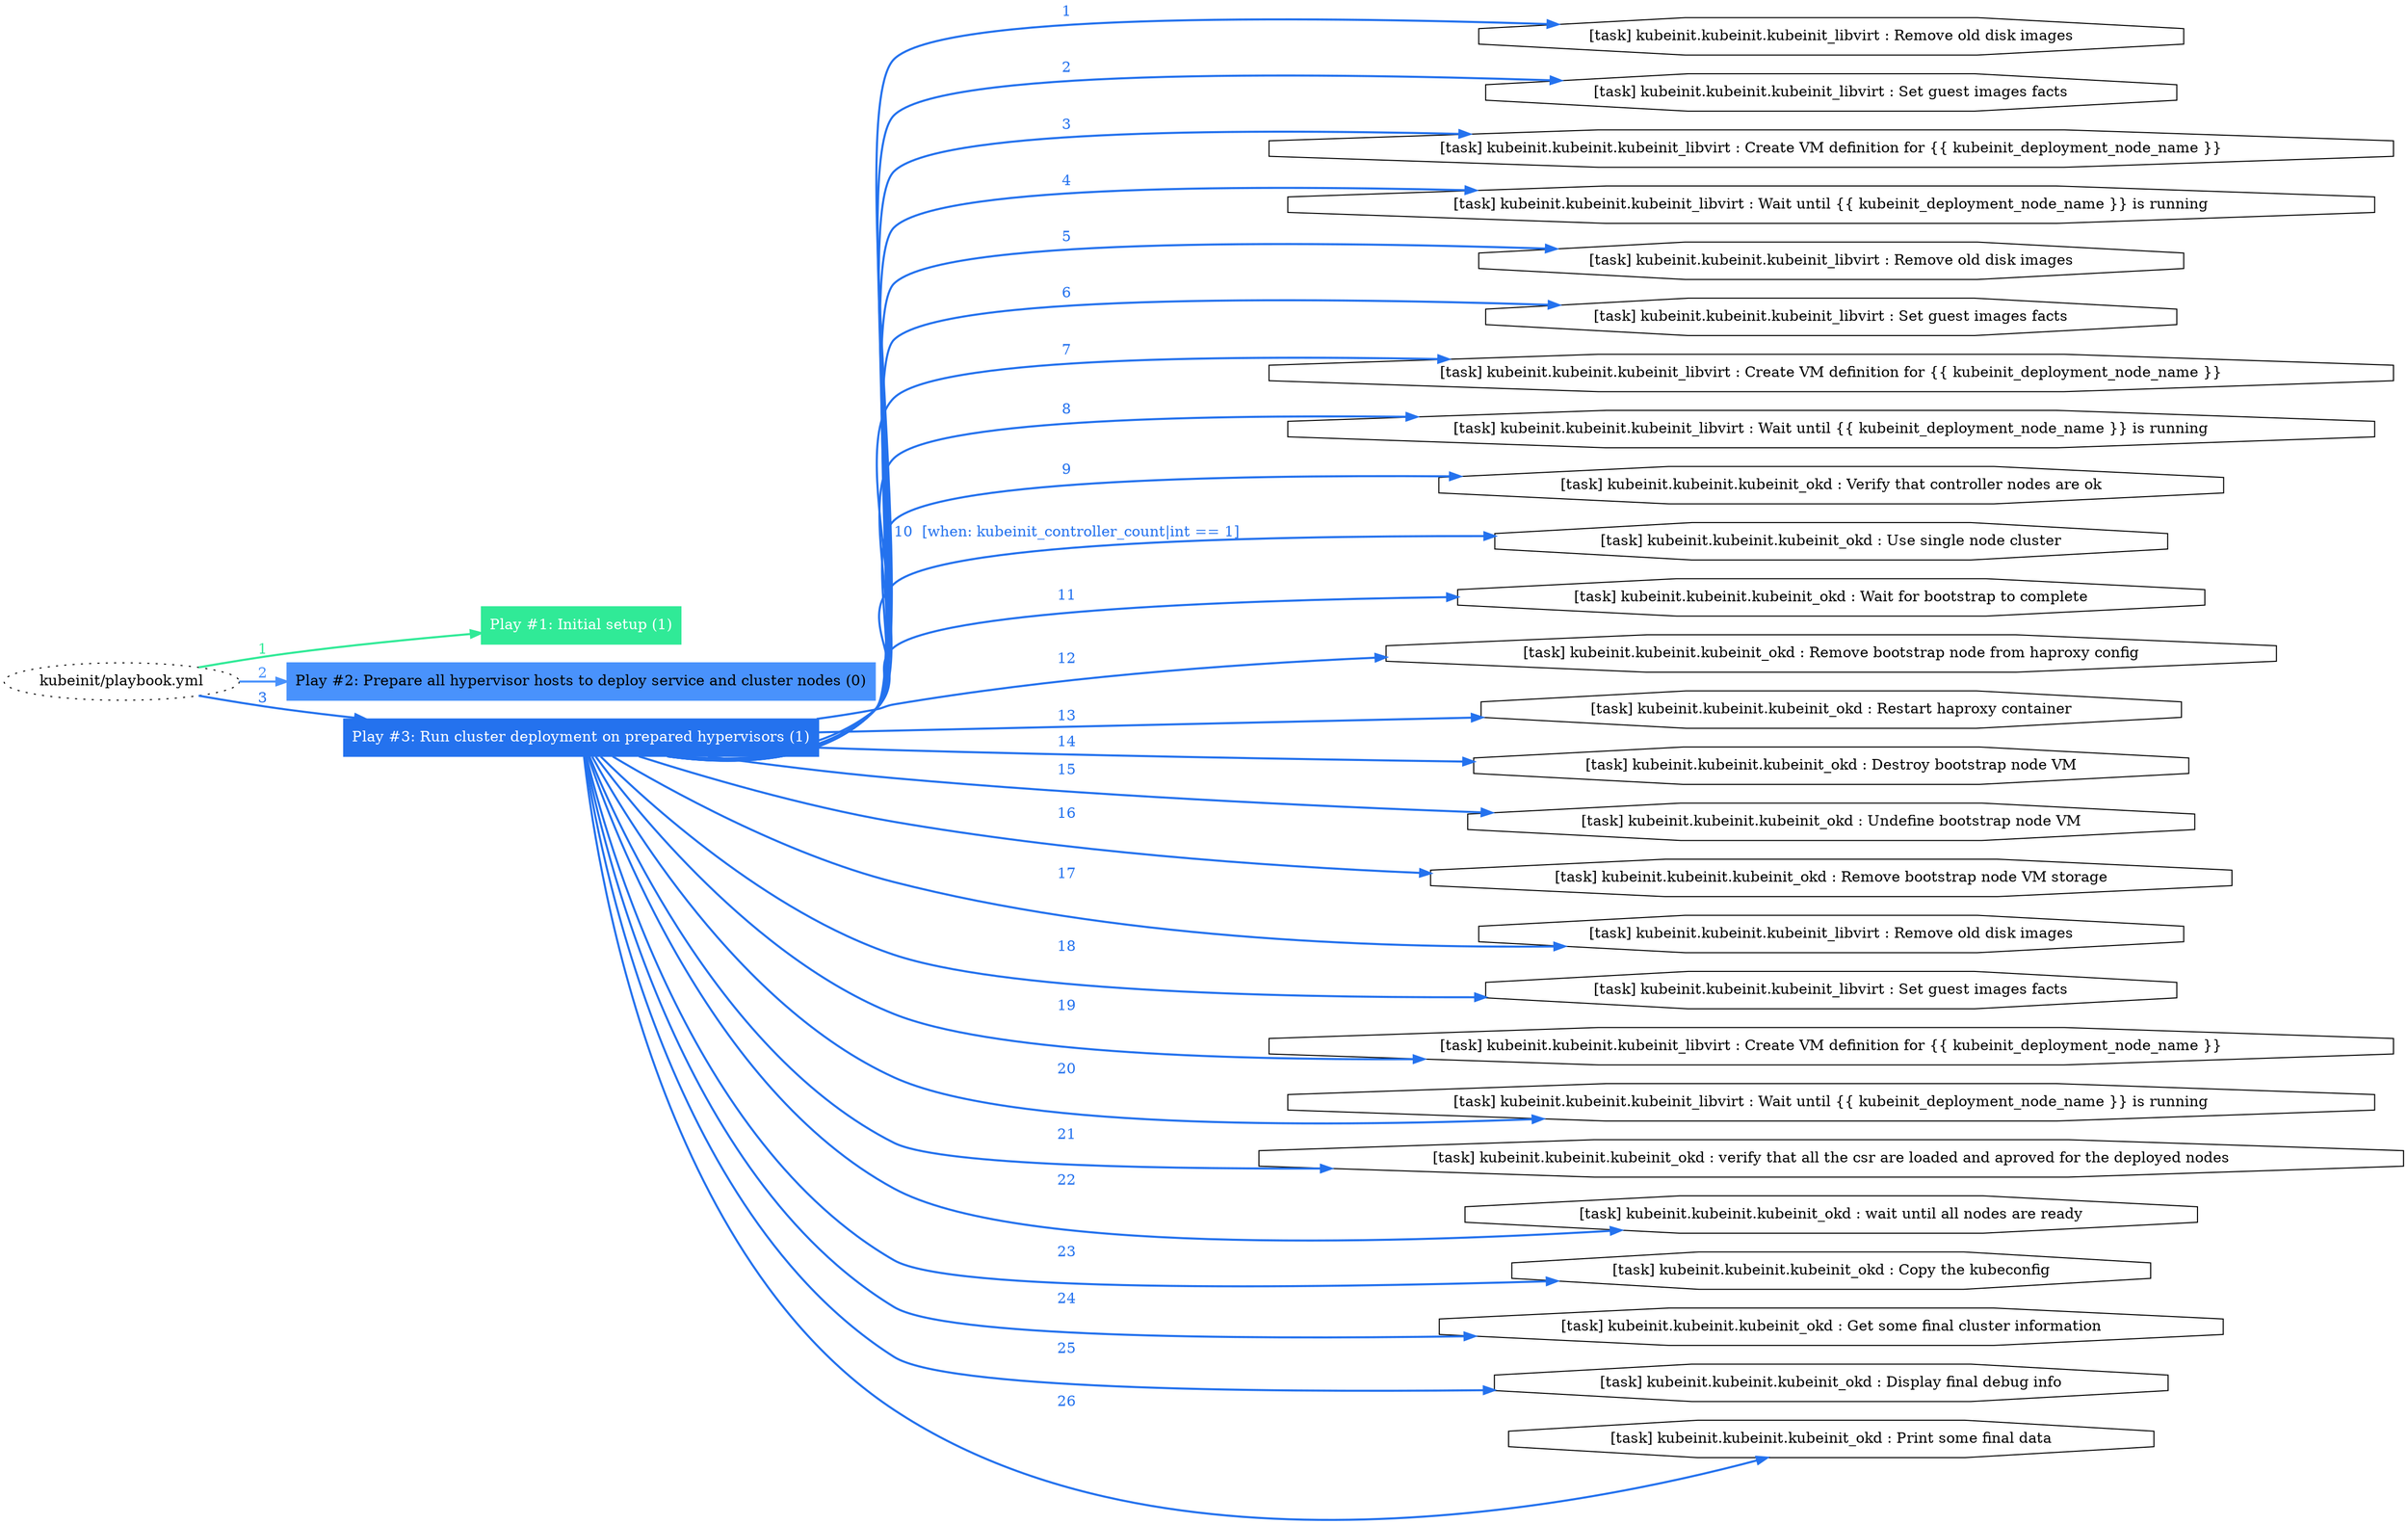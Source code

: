 digraph "kubeinit/playbook.yml "{
	graph [concentrate=true ordering=in rankdir=LR ratio=fill]
	edge [esep=5 sep=10]
	"kubeinit/playbook.yml" [id=root_node style=dotted]
	subgraph "Play #1: Initial setup (1) "{
		"Play #1: Initial setup (1)" [color="#30ea97" fontcolor="#ffffff" id="play_36550118-d551-4268-8cb8-75a9f87006a1" shape=box style=filled tooltip=localhost]
		"kubeinit/playbook.yml" -> "Play #1: Initial setup (1)" [label=1 color="#30ea97" fontcolor="#30ea97" id="edge_4d3330f7-f4cc-4db8-96e5-a90af0a0a70b" style=bold]
	}
	subgraph "Play #2: Prepare all hypervisor hosts to deploy service and cluster nodes (0) "{
		"Play #2: Prepare all hypervisor hosts to deploy service and cluster nodes (0)" [color="#4992fc" fontcolor="#000000" id="play_c376cde1-8951-428e-8521-38aa14efeb11" shape=box style=filled tooltip=""]
		"kubeinit/playbook.yml" -> "Play #2: Prepare all hypervisor hosts to deploy service and cluster nodes (0)" [label=2 color="#4992fc" fontcolor="#4992fc" id="edge_d7fe37ee-571a-43b6-91de-d172ac3761f0" style=bold]
	}
	subgraph "Play #3: Run cluster deployment on prepared hypervisors (1) "{
		"Play #3: Run cluster deployment on prepared hypervisors (1)" [color="#2472ee" fontcolor="#ffffff" id="play_545ccc3b-9ee4-4b5e-90a4-43c7c3c9ea18" shape=box style=filled tooltip=localhost]
		"kubeinit/playbook.yml" -> "Play #3: Run cluster deployment on prepared hypervisors (1)" [label=3 color="#2472ee" fontcolor="#2472ee" id="edge_8214e4e1-c0c4-4793-a98b-c9053bb645a2" style=bold]
		"task_5c37593e-12a1-4593-a318-d825a7b318f0" [label="[task] kubeinit.kubeinit.kubeinit_libvirt : Remove old disk images" id="task_5c37593e-12a1-4593-a318-d825a7b318f0" shape=octagon tooltip="[task] kubeinit.kubeinit.kubeinit_libvirt : Remove old disk images"]
		"Play #3: Run cluster deployment on prepared hypervisors (1)" -> "task_5c37593e-12a1-4593-a318-d825a7b318f0" [label=1 color="#2472ee" fontcolor="#2472ee" id="edge_c30e8e08-83c6-4588-85de-990dd7922b7f" style=bold]
		"task_35d4721d-6ffa-4b7f-b4dc-607bdf290c5f" [label="[task] kubeinit.kubeinit.kubeinit_libvirt : Set guest images facts" id="task_35d4721d-6ffa-4b7f-b4dc-607bdf290c5f" shape=octagon tooltip="[task] kubeinit.kubeinit.kubeinit_libvirt : Set guest images facts"]
		"Play #3: Run cluster deployment on prepared hypervisors (1)" -> "task_35d4721d-6ffa-4b7f-b4dc-607bdf290c5f" [label=2 color="#2472ee" fontcolor="#2472ee" id="edge_07eda5c7-7400-47de-bbbd-ce876addf914" style=bold]
		"task_7b943298-2de0-4edd-8ac8-02a7f16ecfb5" [label="[task] kubeinit.kubeinit.kubeinit_libvirt : Create VM definition for {{ kubeinit_deployment_node_name }}" id="task_7b943298-2de0-4edd-8ac8-02a7f16ecfb5" shape=octagon tooltip="[task] kubeinit.kubeinit.kubeinit_libvirt : Create VM definition for {{ kubeinit_deployment_node_name }}"]
		"Play #3: Run cluster deployment on prepared hypervisors (1)" -> "task_7b943298-2de0-4edd-8ac8-02a7f16ecfb5" [label=3 color="#2472ee" fontcolor="#2472ee" id="edge_7fe8ebef-7613-4c93-88ec-c136782fa90c" style=bold]
		"task_d4689fce-e814-42b5-8945-4d9a9b706842" [label="[task] kubeinit.kubeinit.kubeinit_libvirt : Wait until {{ kubeinit_deployment_node_name }} is running" id="task_d4689fce-e814-42b5-8945-4d9a9b706842" shape=octagon tooltip="[task] kubeinit.kubeinit.kubeinit_libvirt : Wait until {{ kubeinit_deployment_node_name }} is running"]
		"Play #3: Run cluster deployment on prepared hypervisors (1)" -> "task_d4689fce-e814-42b5-8945-4d9a9b706842" [label=4 color="#2472ee" fontcolor="#2472ee" id="edge_6e4562e1-397c-450c-a328-deb8fc47c317" style=bold]
		"task_469f729a-5c58-4d17-bd92-3e438f36dd65" [label="[task] kubeinit.kubeinit.kubeinit_libvirt : Remove old disk images" id="task_469f729a-5c58-4d17-bd92-3e438f36dd65" shape=octagon tooltip="[task] kubeinit.kubeinit.kubeinit_libvirt : Remove old disk images"]
		"Play #3: Run cluster deployment on prepared hypervisors (1)" -> "task_469f729a-5c58-4d17-bd92-3e438f36dd65" [label=5 color="#2472ee" fontcolor="#2472ee" id="edge_a6d2737c-6a1e-4854-9334-fff22007a12e" style=bold]
		"task_749ca465-785b-4e72-adb7-380fc7cf946f" [label="[task] kubeinit.kubeinit.kubeinit_libvirt : Set guest images facts" id="task_749ca465-785b-4e72-adb7-380fc7cf946f" shape=octagon tooltip="[task] kubeinit.kubeinit.kubeinit_libvirt : Set guest images facts"]
		"Play #3: Run cluster deployment on prepared hypervisors (1)" -> "task_749ca465-785b-4e72-adb7-380fc7cf946f" [label=6 color="#2472ee" fontcolor="#2472ee" id="edge_9b75ead5-0b67-40b1-92ed-d6192e3d930e" style=bold]
		"task_118eba51-8707-47e0-a603-e4c82690c396" [label="[task] kubeinit.kubeinit.kubeinit_libvirt : Create VM definition for {{ kubeinit_deployment_node_name }}" id="task_118eba51-8707-47e0-a603-e4c82690c396" shape=octagon tooltip="[task] kubeinit.kubeinit.kubeinit_libvirt : Create VM definition for {{ kubeinit_deployment_node_name }}"]
		"Play #3: Run cluster deployment on prepared hypervisors (1)" -> "task_118eba51-8707-47e0-a603-e4c82690c396" [label=7 color="#2472ee" fontcolor="#2472ee" id="edge_09cca62b-92f7-44e4-88ad-3b49b79c46bc" style=bold]
		"task_dab73404-40c1-42a4-9e72-b5e147cfb9ea" [label="[task] kubeinit.kubeinit.kubeinit_libvirt : Wait until {{ kubeinit_deployment_node_name }} is running" id="task_dab73404-40c1-42a4-9e72-b5e147cfb9ea" shape=octagon tooltip="[task] kubeinit.kubeinit.kubeinit_libvirt : Wait until {{ kubeinit_deployment_node_name }} is running"]
		"Play #3: Run cluster deployment on prepared hypervisors (1)" -> "task_dab73404-40c1-42a4-9e72-b5e147cfb9ea" [label=8 color="#2472ee" fontcolor="#2472ee" id="edge_4491aea9-379b-47eb-a52a-f11499570b24" style=bold]
		"task_fe43a871-fc16-4ced-a80f-a3a5eee1aeed" [label="[task] kubeinit.kubeinit.kubeinit_okd : Verify that controller nodes are ok" id="task_fe43a871-fc16-4ced-a80f-a3a5eee1aeed" shape=octagon tooltip="[task] kubeinit.kubeinit.kubeinit_okd : Verify that controller nodes are ok"]
		"Play #3: Run cluster deployment on prepared hypervisors (1)" -> "task_fe43a871-fc16-4ced-a80f-a3a5eee1aeed" [label=9 color="#2472ee" fontcolor="#2472ee" id="edge_5c017729-fda4-4d79-a9c0-6ff07f9efa8d" style=bold]
		"task_232d227d-a920-4de7-963c-b12762e5289a" [label="[task] kubeinit.kubeinit.kubeinit_okd : Use single node cluster" id="task_232d227d-a920-4de7-963c-b12762e5289a" shape=octagon tooltip="[task] kubeinit.kubeinit.kubeinit_okd : Use single node cluster"]
		"Play #3: Run cluster deployment on prepared hypervisors (1)" -> "task_232d227d-a920-4de7-963c-b12762e5289a" [label="10  [when: kubeinit_controller_count|int == 1]" color="#2472ee" fontcolor="#2472ee" id="edge_2277d2da-7c23-498f-b15d-c1ee6e97a5d3" style=bold]
		"task_c47b315c-29d9-447d-b67c-73063a7904f3" [label="[task] kubeinit.kubeinit.kubeinit_okd : Wait for bootstrap to complete" id="task_c47b315c-29d9-447d-b67c-73063a7904f3" shape=octagon tooltip="[task] kubeinit.kubeinit.kubeinit_okd : Wait for bootstrap to complete"]
		"Play #3: Run cluster deployment on prepared hypervisors (1)" -> "task_c47b315c-29d9-447d-b67c-73063a7904f3" [label=11 color="#2472ee" fontcolor="#2472ee" id="edge_02b23692-2375-4d74-8001-955d42e26da9" style=bold]
		"task_2cef4428-7a37-47e2-9fe2-a43d30d8df3c" [label="[task] kubeinit.kubeinit.kubeinit_okd : Remove bootstrap node from haproxy config" id="task_2cef4428-7a37-47e2-9fe2-a43d30d8df3c" shape=octagon tooltip="[task] kubeinit.kubeinit.kubeinit_okd : Remove bootstrap node from haproxy config"]
		"Play #3: Run cluster deployment on prepared hypervisors (1)" -> "task_2cef4428-7a37-47e2-9fe2-a43d30d8df3c" [label=12 color="#2472ee" fontcolor="#2472ee" id="edge_6f9eddaa-3cbf-448b-8b97-28ea77c9e3a3" style=bold]
		"task_168480cc-f572-4d44-b340-b76104cfa6f4" [label="[task] kubeinit.kubeinit.kubeinit_okd : Restart haproxy container" id="task_168480cc-f572-4d44-b340-b76104cfa6f4" shape=octagon tooltip="[task] kubeinit.kubeinit.kubeinit_okd : Restart haproxy container"]
		"Play #3: Run cluster deployment on prepared hypervisors (1)" -> "task_168480cc-f572-4d44-b340-b76104cfa6f4" [label=13 color="#2472ee" fontcolor="#2472ee" id="edge_eb5dfeaf-dd3b-429b-a3ed-53458d572520" style=bold]
		"task_dd374d2b-d680-42aa-ad0b-d5f6d246b3b2" [label="[task] kubeinit.kubeinit.kubeinit_okd : Destroy bootstrap node VM" id="task_dd374d2b-d680-42aa-ad0b-d5f6d246b3b2" shape=octagon tooltip="[task] kubeinit.kubeinit.kubeinit_okd : Destroy bootstrap node VM"]
		"Play #3: Run cluster deployment on prepared hypervisors (1)" -> "task_dd374d2b-d680-42aa-ad0b-d5f6d246b3b2" [label=14 color="#2472ee" fontcolor="#2472ee" id="edge_3667de91-d4c3-4df0-b28d-21d38bf57f73" style=bold]
		"task_23fb7934-4581-4ef7-9c55-1d6e0a4c7ced" [label="[task] kubeinit.kubeinit.kubeinit_okd : Undefine bootstrap node VM" id="task_23fb7934-4581-4ef7-9c55-1d6e0a4c7ced" shape=octagon tooltip="[task] kubeinit.kubeinit.kubeinit_okd : Undefine bootstrap node VM"]
		"Play #3: Run cluster deployment on prepared hypervisors (1)" -> "task_23fb7934-4581-4ef7-9c55-1d6e0a4c7ced" [label=15 color="#2472ee" fontcolor="#2472ee" id="edge_2f15841f-a33a-4be6-a5f4-a5a9dab2dfa9" style=bold]
		"task_0e313440-832a-4f0f-b0d7-f1cf7ea030b3" [label="[task] kubeinit.kubeinit.kubeinit_okd : Remove bootstrap node VM storage" id="task_0e313440-832a-4f0f-b0d7-f1cf7ea030b3" shape=octagon tooltip="[task] kubeinit.kubeinit.kubeinit_okd : Remove bootstrap node VM storage"]
		"Play #3: Run cluster deployment on prepared hypervisors (1)" -> "task_0e313440-832a-4f0f-b0d7-f1cf7ea030b3" [label=16 color="#2472ee" fontcolor="#2472ee" id="edge_5d1441c3-30bc-40a3-a95c-27f4058a2a22" style=bold]
		"task_7ce28c90-ca32-477e-abd8-ad64f177e9b8" [label="[task] kubeinit.kubeinit.kubeinit_libvirt : Remove old disk images" id="task_7ce28c90-ca32-477e-abd8-ad64f177e9b8" shape=octagon tooltip="[task] kubeinit.kubeinit.kubeinit_libvirt : Remove old disk images"]
		"Play #3: Run cluster deployment on prepared hypervisors (1)" -> "task_7ce28c90-ca32-477e-abd8-ad64f177e9b8" [label=17 color="#2472ee" fontcolor="#2472ee" id="edge_534003d9-1aee-4719-a417-883338f656a1" style=bold]
		"task_7031d6d2-0213-4fbb-b06d-0952dfec5384" [label="[task] kubeinit.kubeinit.kubeinit_libvirt : Set guest images facts" id="task_7031d6d2-0213-4fbb-b06d-0952dfec5384" shape=octagon tooltip="[task] kubeinit.kubeinit.kubeinit_libvirt : Set guest images facts"]
		"Play #3: Run cluster deployment on prepared hypervisors (1)" -> "task_7031d6d2-0213-4fbb-b06d-0952dfec5384" [label=18 color="#2472ee" fontcolor="#2472ee" id="edge_dcf63733-6e99-499a-b9b8-ef71afb2a751" style=bold]
		"task_9187974e-103d-4b1b-8452-8cac50d92811" [label="[task] kubeinit.kubeinit.kubeinit_libvirt : Create VM definition for {{ kubeinit_deployment_node_name }}" id="task_9187974e-103d-4b1b-8452-8cac50d92811" shape=octagon tooltip="[task] kubeinit.kubeinit.kubeinit_libvirt : Create VM definition for {{ kubeinit_deployment_node_name }}"]
		"Play #3: Run cluster deployment on prepared hypervisors (1)" -> "task_9187974e-103d-4b1b-8452-8cac50d92811" [label=19 color="#2472ee" fontcolor="#2472ee" id="edge_e4deb72e-1c24-4b58-9b62-c6d7880bfc10" style=bold]
		"task_fc0f5a60-ce7c-4c98-81df-6b5f8b71881f" [label="[task] kubeinit.kubeinit.kubeinit_libvirt : Wait until {{ kubeinit_deployment_node_name }} is running" id="task_fc0f5a60-ce7c-4c98-81df-6b5f8b71881f" shape=octagon tooltip="[task] kubeinit.kubeinit.kubeinit_libvirt : Wait until {{ kubeinit_deployment_node_name }} is running"]
		"Play #3: Run cluster deployment on prepared hypervisors (1)" -> "task_fc0f5a60-ce7c-4c98-81df-6b5f8b71881f" [label=20 color="#2472ee" fontcolor="#2472ee" id="edge_a051f95b-87b7-462f-b412-b420c0eb850b" style=bold]
		"task_077d3f08-c3d9-4d94-89bf-8eae11889795" [label="[task] kubeinit.kubeinit.kubeinit_okd : verify that all the csr are loaded and aproved for the deployed nodes" id="task_077d3f08-c3d9-4d94-89bf-8eae11889795" shape=octagon tooltip="[task] kubeinit.kubeinit.kubeinit_okd : verify that all the csr are loaded and aproved for the deployed nodes"]
		"Play #3: Run cluster deployment on prepared hypervisors (1)" -> "task_077d3f08-c3d9-4d94-89bf-8eae11889795" [label=21 color="#2472ee" fontcolor="#2472ee" id="edge_86afb799-f4ba-4ac4-921e-2c405ec061ef" style=bold]
		"task_695586d4-756f-4648-9a25-4c2fa0f0c894" [label="[task] kubeinit.kubeinit.kubeinit_okd : wait until all nodes are ready" id="task_695586d4-756f-4648-9a25-4c2fa0f0c894" shape=octagon tooltip="[task] kubeinit.kubeinit.kubeinit_okd : wait until all nodes are ready"]
		"Play #3: Run cluster deployment on prepared hypervisors (1)" -> "task_695586d4-756f-4648-9a25-4c2fa0f0c894" [label=22 color="#2472ee" fontcolor="#2472ee" id="edge_5c88ce6d-eb6e-4d1d-884a-403f3345090d" style=bold]
		"task_7a981d0a-2b54-4146-8b81-bc4489669b84" [label="[task] kubeinit.kubeinit.kubeinit_okd : Copy the kubeconfig" id="task_7a981d0a-2b54-4146-8b81-bc4489669b84" shape=octagon tooltip="[task] kubeinit.kubeinit.kubeinit_okd : Copy the kubeconfig"]
		"Play #3: Run cluster deployment on prepared hypervisors (1)" -> "task_7a981d0a-2b54-4146-8b81-bc4489669b84" [label=23 color="#2472ee" fontcolor="#2472ee" id="edge_ca163083-802f-44a6-8231-5ff375a2bb0f" style=bold]
		"task_ed8cf067-8a7f-4fed-83cf-4db13cf66435" [label="[task] kubeinit.kubeinit.kubeinit_okd : Get some final cluster information" id="task_ed8cf067-8a7f-4fed-83cf-4db13cf66435" shape=octagon tooltip="[task] kubeinit.kubeinit.kubeinit_okd : Get some final cluster information"]
		"Play #3: Run cluster deployment on prepared hypervisors (1)" -> "task_ed8cf067-8a7f-4fed-83cf-4db13cf66435" [label=24 color="#2472ee" fontcolor="#2472ee" id="edge_2880d0ef-97dd-4a73-b32e-cf0011ff55b9" style=bold]
		"task_5f850f15-ecb2-48f7-bc47-aad6a086adb2" [label="[task] kubeinit.kubeinit.kubeinit_okd : Display final debug info" id="task_5f850f15-ecb2-48f7-bc47-aad6a086adb2" shape=octagon tooltip="[task] kubeinit.kubeinit.kubeinit_okd : Display final debug info"]
		"Play #3: Run cluster deployment on prepared hypervisors (1)" -> "task_5f850f15-ecb2-48f7-bc47-aad6a086adb2" [label=25 color="#2472ee" fontcolor="#2472ee" id="edge_ebc6856e-00f2-493d-adab-864af0b29192" style=bold]
		"task_597494fc-7ee0-4078-aa26-97a28163352d" [label="[task] kubeinit.kubeinit.kubeinit_okd : Print some final data" id="task_597494fc-7ee0-4078-aa26-97a28163352d" shape=octagon tooltip="[task] kubeinit.kubeinit.kubeinit_okd : Print some final data"]
		"Play #3: Run cluster deployment on prepared hypervisors (1)" -> "task_597494fc-7ee0-4078-aa26-97a28163352d" [label=26 color="#2472ee" fontcolor="#2472ee" id="edge_ba55963d-5ce0-4ba4-8aef-bccebb3d5f4d" style=bold]
	}
}
